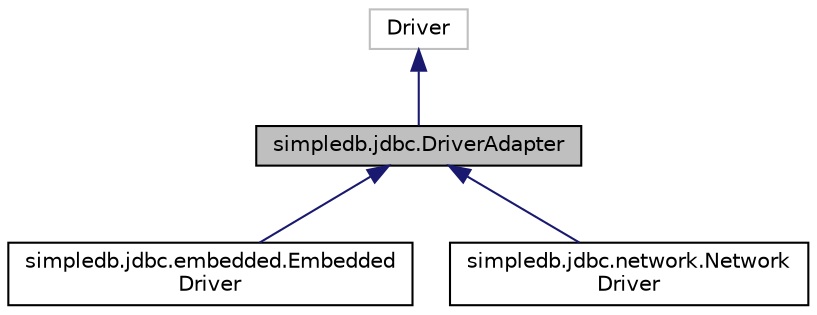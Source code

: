 digraph "simpledb.jdbc.DriverAdapter"
{
  edge [fontname="Helvetica",fontsize="10",labelfontname="Helvetica",labelfontsize="10"];
  node [fontname="Helvetica",fontsize="10",shape=record];
  Node0 [label="simpledb.jdbc.DriverAdapter",height=0.2,width=0.4,color="black", fillcolor="grey75", style="filled", fontcolor="black"];
  Node1 -> Node0 [dir="back",color="midnightblue",fontsize="10",style="solid",fontname="Helvetica"];
  Node1 [label="Driver",height=0.2,width=0.4,color="grey75", fillcolor="white", style="filled"];
  Node0 -> Node2 [dir="back",color="midnightblue",fontsize="10",style="solid",fontname="Helvetica"];
  Node2 [label="simpledb.jdbc.embedded.Embedded\lDriver",height=0.2,width=0.4,color="black", fillcolor="white", style="filled",URL="$classsimpledb_1_1jdbc_1_1embedded_1_1EmbeddedDriver.html"];
  Node0 -> Node3 [dir="back",color="midnightblue",fontsize="10",style="solid",fontname="Helvetica"];
  Node3 [label="simpledb.jdbc.network.Network\lDriver",height=0.2,width=0.4,color="black", fillcolor="white", style="filled",URL="$classsimpledb_1_1jdbc_1_1network_1_1NetworkDriver.html"];
}
